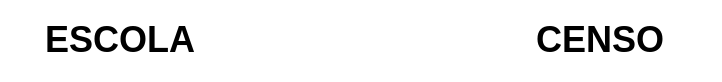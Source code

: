 <mxfile>
    <diagram id="fTliKG4jJM3mo-uTSFfc" name="Page-1">
        <mxGraphModel dx="1480" dy="634" grid="1" gridSize="10" guides="1" tooltips="1" connect="1" arrows="1" fold="1" page="0" pageScale="1" pageWidth="827" pageHeight="1169" math="0" shadow="0">
            <root>
                <mxCell id="0"/>
                <mxCell id="1" parent="0"/>
                <mxCell id="2" value="ESCOLA" style="text;html=1;strokeColor=none;fillColor=none;align=center;verticalAlign=middle;whiteSpace=wrap;rounded=0;fontStyle=1;fontSize=18;" vertex="1" parent="1">
                    <mxGeometry x="-160" width="120" height="40" as="geometry"/>
                </mxCell>
                <mxCell id="3" value="CENSO" style="text;html=1;strokeColor=none;fillColor=none;align=center;verticalAlign=middle;whiteSpace=wrap;rounded=0;fontStyle=1;fontSize=18;" vertex="1" parent="1">
                    <mxGeometry x="80" width="120" height="40" as="geometry"/>
                </mxCell>
            </root>
        </mxGraphModel>
    </diagram>
</mxfile>
